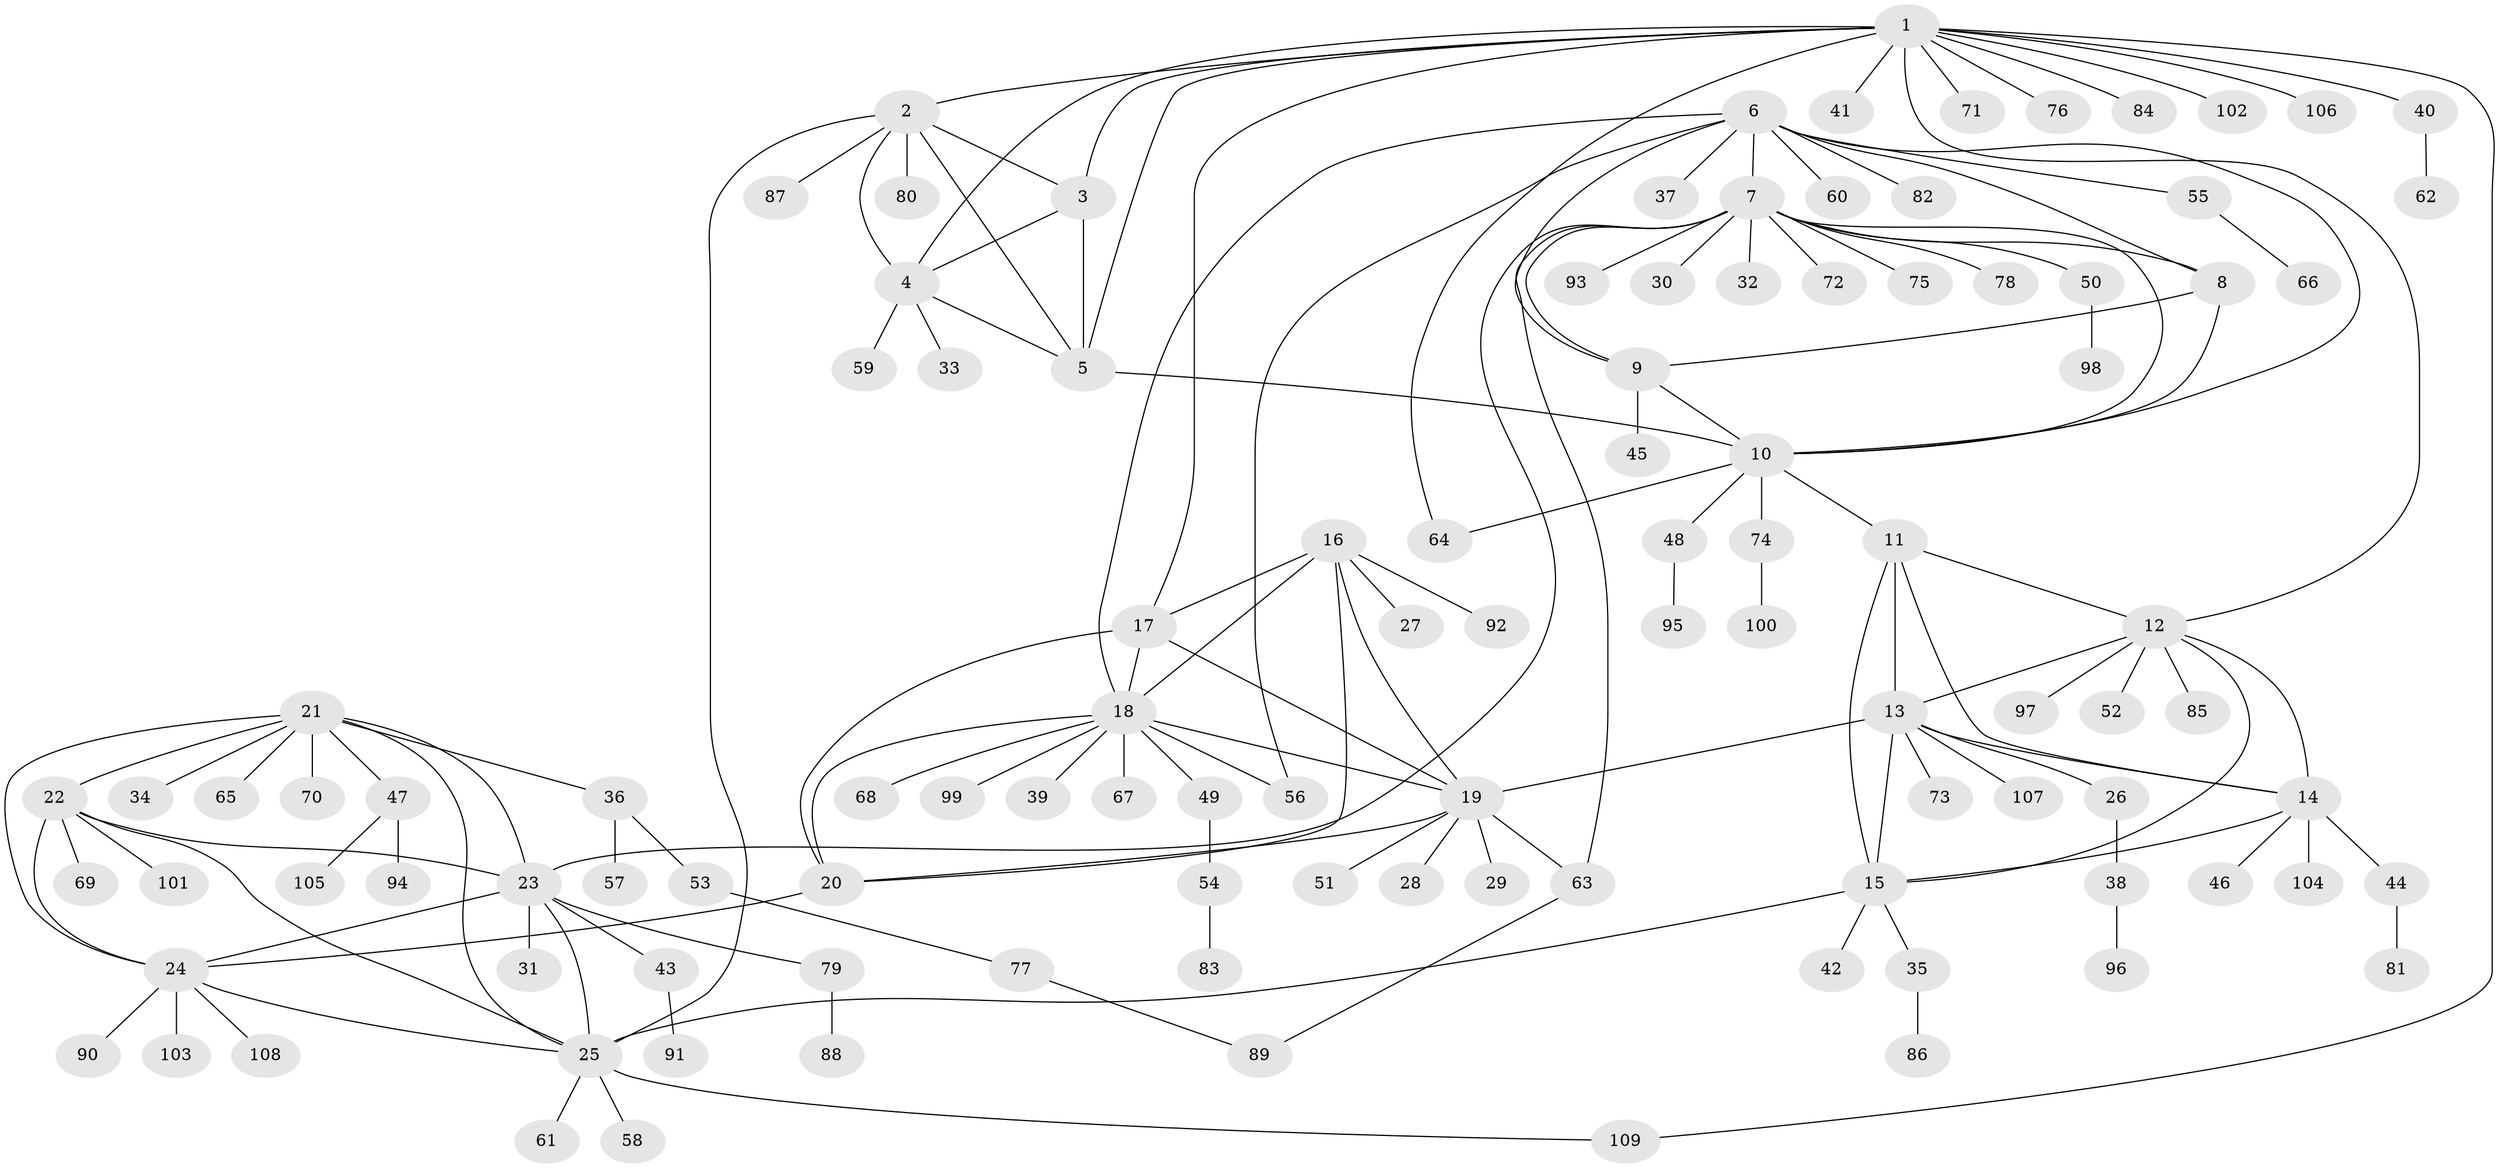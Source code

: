 // coarse degree distribution, {4: 0.06060606060606061, 5: 0.030303030303030304, 6: 0.06060606060606061, 1: 0.5454545454545454, 8: 0.045454545454545456, 3: 0.045454545454545456, 2: 0.10606060606060606, 7: 0.06060606060606061, 9: 0.015151515151515152, 13: 0.015151515151515152, 11: 0.015151515151515152}
// Generated by graph-tools (version 1.1) at 2025/37/03/04/25 23:37:41]
// undirected, 109 vertices, 149 edges
graph export_dot {
  node [color=gray90,style=filled];
  1;
  2;
  3;
  4;
  5;
  6;
  7;
  8;
  9;
  10;
  11;
  12;
  13;
  14;
  15;
  16;
  17;
  18;
  19;
  20;
  21;
  22;
  23;
  24;
  25;
  26;
  27;
  28;
  29;
  30;
  31;
  32;
  33;
  34;
  35;
  36;
  37;
  38;
  39;
  40;
  41;
  42;
  43;
  44;
  45;
  46;
  47;
  48;
  49;
  50;
  51;
  52;
  53;
  54;
  55;
  56;
  57;
  58;
  59;
  60;
  61;
  62;
  63;
  64;
  65;
  66;
  67;
  68;
  69;
  70;
  71;
  72;
  73;
  74;
  75;
  76;
  77;
  78;
  79;
  80;
  81;
  82;
  83;
  84;
  85;
  86;
  87;
  88;
  89;
  90;
  91;
  92;
  93;
  94;
  95;
  96;
  97;
  98;
  99;
  100;
  101;
  102;
  103;
  104;
  105;
  106;
  107;
  108;
  109;
  1 -- 2;
  1 -- 3;
  1 -- 4;
  1 -- 5;
  1 -- 12;
  1 -- 17;
  1 -- 40;
  1 -- 41;
  1 -- 64;
  1 -- 71;
  1 -- 76;
  1 -- 84;
  1 -- 102;
  1 -- 106;
  1 -- 109;
  2 -- 3;
  2 -- 4;
  2 -- 5;
  2 -- 25;
  2 -- 80;
  2 -- 87;
  3 -- 4;
  3 -- 5;
  4 -- 5;
  4 -- 33;
  4 -- 59;
  5 -- 10;
  6 -- 7;
  6 -- 8;
  6 -- 9;
  6 -- 10;
  6 -- 18;
  6 -- 37;
  6 -- 55;
  6 -- 56;
  6 -- 60;
  6 -- 82;
  7 -- 8;
  7 -- 9;
  7 -- 10;
  7 -- 23;
  7 -- 30;
  7 -- 32;
  7 -- 50;
  7 -- 63;
  7 -- 72;
  7 -- 75;
  7 -- 78;
  7 -- 93;
  8 -- 9;
  8 -- 10;
  9 -- 10;
  9 -- 45;
  10 -- 11;
  10 -- 48;
  10 -- 64;
  10 -- 74;
  11 -- 12;
  11 -- 13;
  11 -- 14;
  11 -- 15;
  12 -- 13;
  12 -- 14;
  12 -- 15;
  12 -- 52;
  12 -- 85;
  12 -- 97;
  13 -- 14;
  13 -- 15;
  13 -- 19;
  13 -- 26;
  13 -- 73;
  13 -- 107;
  14 -- 15;
  14 -- 44;
  14 -- 46;
  14 -- 104;
  15 -- 25;
  15 -- 35;
  15 -- 42;
  16 -- 17;
  16 -- 18;
  16 -- 19;
  16 -- 20;
  16 -- 27;
  16 -- 92;
  17 -- 18;
  17 -- 19;
  17 -- 20;
  18 -- 19;
  18 -- 20;
  18 -- 39;
  18 -- 49;
  18 -- 56;
  18 -- 67;
  18 -- 68;
  18 -- 99;
  19 -- 20;
  19 -- 28;
  19 -- 29;
  19 -- 51;
  19 -- 63;
  20 -- 24;
  21 -- 22;
  21 -- 23;
  21 -- 24;
  21 -- 25;
  21 -- 34;
  21 -- 36;
  21 -- 47;
  21 -- 65;
  21 -- 70;
  22 -- 23;
  22 -- 24;
  22 -- 25;
  22 -- 69;
  22 -- 101;
  23 -- 24;
  23 -- 25;
  23 -- 31;
  23 -- 43;
  23 -- 79;
  24 -- 25;
  24 -- 90;
  24 -- 103;
  24 -- 108;
  25 -- 58;
  25 -- 61;
  25 -- 109;
  26 -- 38;
  35 -- 86;
  36 -- 53;
  36 -- 57;
  38 -- 96;
  40 -- 62;
  43 -- 91;
  44 -- 81;
  47 -- 94;
  47 -- 105;
  48 -- 95;
  49 -- 54;
  50 -- 98;
  53 -- 77;
  54 -- 83;
  55 -- 66;
  63 -- 89;
  74 -- 100;
  77 -- 89;
  79 -- 88;
}
